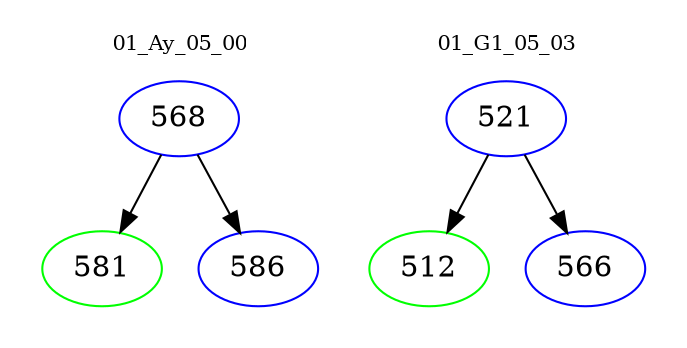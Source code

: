 digraph{
subgraph cluster_0 {
color = white
label = "01_Ay_05_00";
fontsize=10;
T0_568 [label="568", color="blue"]
T0_568 -> T0_581 [color="black"]
T0_581 [label="581", color="green"]
T0_568 -> T0_586 [color="black"]
T0_586 [label="586", color="blue"]
}
subgraph cluster_1 {
color = white
label = "01_G1_05_03";
fontsize=10;
T1_521 [label="521", color="blue"]
T1_521 -> T1_512 [color="black"]
T1_512 [label="512", color="green"]
T1_521 -> T1_566 [color="black"]
T1_566 [label="566", color="blue"]
}
}

